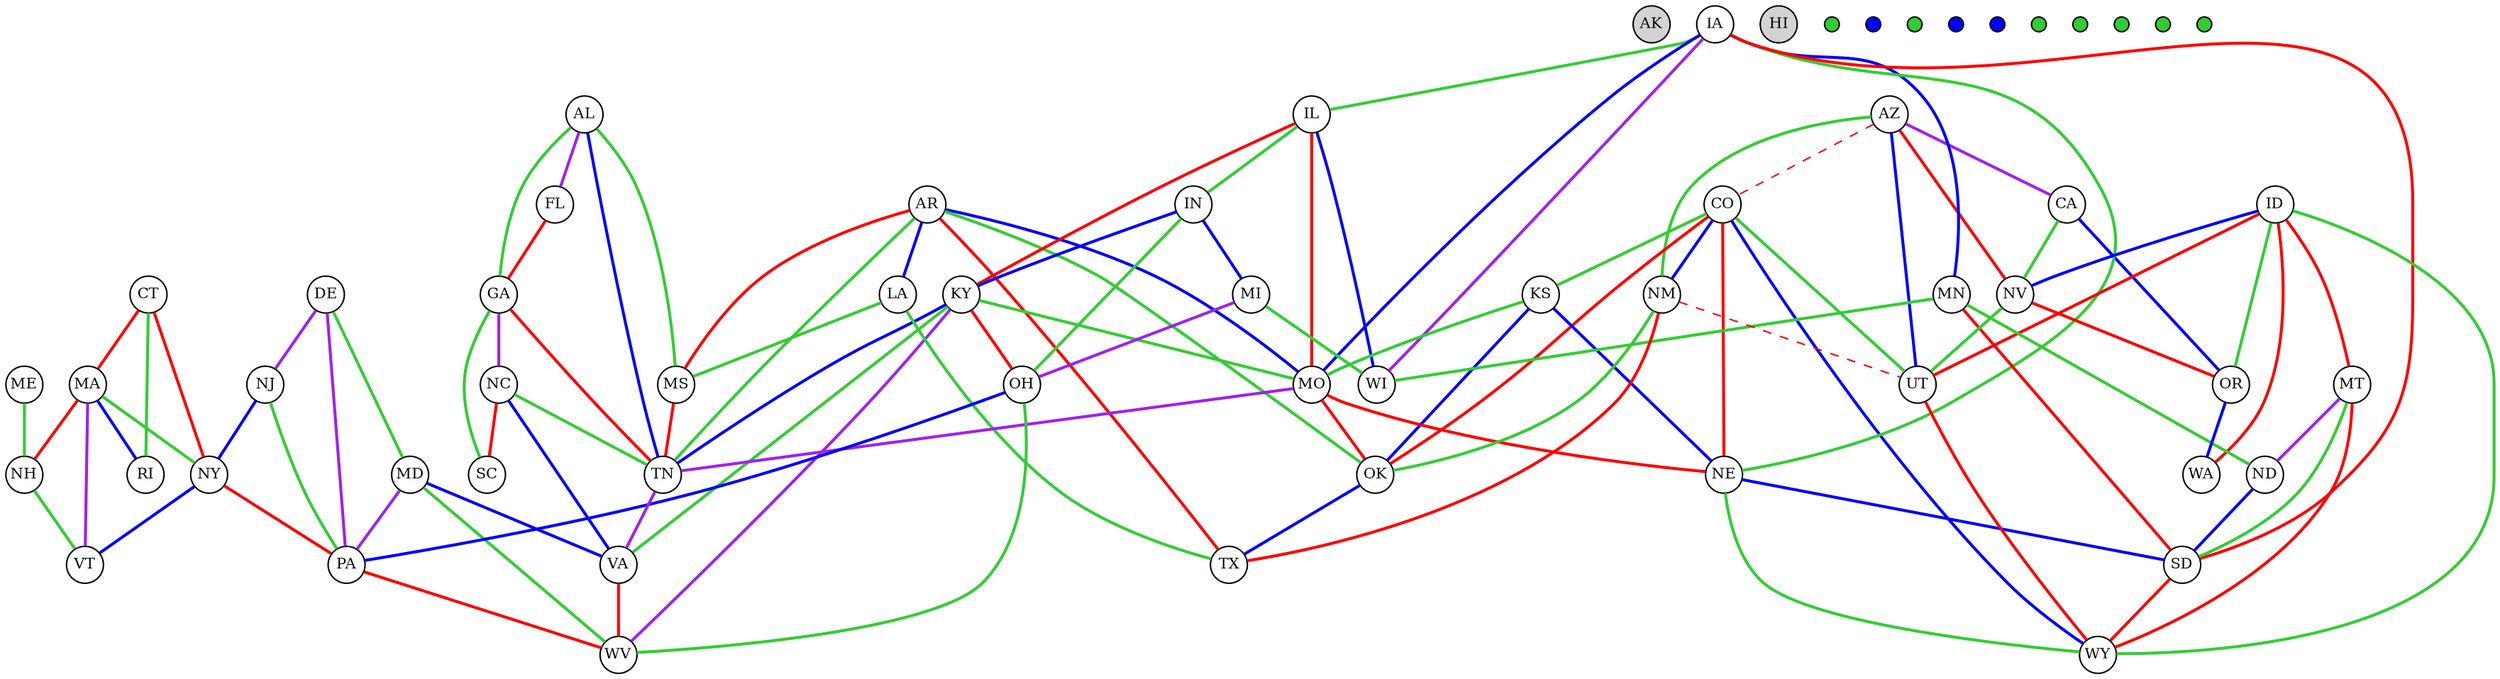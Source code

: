 strict graph States {
    node [fixedsize=true fontsize=10 height=0.35 width=0.35]
    overlap=false
    penwidth=7

    AK [pos="0.0,50.0" style=filled fillcolor=lightgray]
    AL [pos="350.0,50.0"]
    AR [pos="250.0,100.0"]
    AZ [pos="100.0,100.0"]
    CA [pos="0.0,150.0"]
    CO [pos="150.0,150.0"]
    CT [pos="500.0,250.0"]
    DE [pos="550.0,200.0"]
    FL [pos="450.0,0.0"]
    GA [pos="400.0,50.0"]
    HI [pos="100.0,50.0" style=filled fillcolor=lightgray]
    IA [pos="250.0,200.0"]
    ID [pos="50.0,200.0"]
    IL [pos="300.0,200.0"]
    IN [pos="350.0,200.0"]
    KS [pos="200.0,150.0"]
    KY [pos="350.0,150.0"]
    LA [pos="250.0,50.0"]
    MA [pos="550.0,300.0"]
    MD [pos="500.0,200.0"]
    ME [pos="550.0,350.0"]
    MI [pos="350.0,300.0"]
    MN [pos="250.0,300.0"]
    MO [pos="250.0,150.0"]
    MS [pos="300.0,50.0"]
    MT [pos="100.0,250.0"]
    NC [pos="500.0,100.0"]
    ND [pos="200.0,300.0"]
    NE [pos="200.0,200.0"]
    NH [pos="500.0,350.0"]
    NJ [pos="450.0,250.0"]
    NM [pos="150.0,100.0"]
    NV [pos="50.0,150.0"]
    NY [pos="450.0,300.0"]
    OH [pos="400.0,200.0"]
    OK [pos="200.0,100.0"]
    OR [pos="0.0,200.0"]
    PA [pos="400.0,250.0"]
    RI [pos="550.0,250.0"]
    SC [pos="450.0,50.0"]
    SD [pos="200.0,250.0"]
    TN [pos="350.0,100.0"]
    TX [pos="200.0,50.0"]
    UT [pos="100.0,150.0"]
    VA [pos="500.0,150.0"]
    VT [pos="450.0,350.0"]
    WA [pos="0.0,250.0"]
    WI [pos="300.0,300.0"]
    WV [pos="450.0,200.0"]
    WY [pos="150.0,200.0"]

    AL -- FL [style=bold color=purple]
    AL -- GA [style=bold color=limegreen]
    AL -- MS [style=bold color=limegreen]
    AL -- TN [style=bold color=blue]
    AR -- LA [style=bold color=blue]
    AR -- MO [style=bold color=blue]
    AR -- MS [style=bold color=red]
    AR -- OK [style=bold color=limegreen]
    AR -- TN [style=bold color=limegreen]
        ARTN [pos="300,100" style=filled fillcolor=limegreen height=0.13999999999999999 width=0.13999999999999999 label=""]
    AR -- TX [style=bold color=red]
    AZ -- CA [style=bold color=purple]
    AZ -- NM [style=bold color=limegreen]
    AZ -- NV [style=bold color=red]
    AZ -- UT [style=bold color=blue]
    CA -- NV [style=bold color=limegreen]
    CA -- OR [style=bold color=blue]
    CO -- KS [style=bold color=limegreen]
    CO -- NE [style=bold color=red]
    CO -- NM [style=bold color=blue]
    CO -- OK [style=bold color=red]
    CO -- UT [style=bold color=limegreen]
    CO -- WY [style=bold color=blue]
    CT -- MA [style=bold color=red]
    CT -- NY [style=bold color=red]
    CT -- RI [style=bold color=limegreen]
    DE -- MD [style=bold color=limegreen]
    DE -- NJ [style=bold color=purple]
    DE -- PA [style=bold color=purple]
    FL -- GA [style=bold color=red]
    GA -- NC [style=bold color=purple]
    GA -- SC [style=bold color=limegreen]
    GA -- TN [style=bold color=red]
    IA -- IL [style=bold color=limegreen]
    IA -- MN [style=bold color=blue]
        IAMN [pos="250,250" style=filled fillcolor=blue height=0.13999999999999999 width=0.13999999999999999 label=""]
    IA -- MO [style=bold color=blue]
    IA -- NE [style=bold color=limegreen]
    IA -- SD [style=bold color=red]
    IA -- WI [style=bold color=purple]
    ID -- MT [style=bold color=red]
    ID -- NV [style=bold color=blue]
    ID -- OR [style=bold color=limegreen]
    ID -- UT [style=bold color=red]
    ID -- WA [style=bold color=red]
    ID -- WY [style=bold color=limegreen]
        IDWY [pos="100,200" style=filled fillcolor=limegreen height=0.13999999999999999 width=0.13999999999999999 label=""]
    IL -- IN [style=bold color=limegreen]
    IL -- KY [style=bold color=red]
    IL -- MO [style=bold color=red]
    IL -- WI [style=bold color=blue]
        ILWI [pos="300,250" style=filled fillcolor=blue height=0.13999999999999999 width=0.13999999999999999 label=""]
    IN -- KY [style=bold color=blue]
    IN -- MI [style=bold color=blue]
        INMI [pos="350,250" style=filled fillcolor=blue height=0.13999999999999999 width=0.13999999999999999 label=""]
    IN -- OH [style=bold color=limegreen]
    KS -- MO [style=bold color=limegreen]
    KS -- NE [style=bold color=blue]
    KS -- OK [style=bold color=blue]
    KY -- MO [style=bold color=limegreen]
        KYMO [pos="300,150" style=filled fillcolor=limegreen height=0.13999999999999999 width=0.13999999999999999 label=""]
    KY -- OH [style=bold color=red]
    KY -- TN [style=bold color=blue]
    KY -- VA [style=bold color=limegreen]
        KYVA [pos="400,150" style=filled fillcolor=limegreen height=0.13999999999999999 width=0.13999999999999999 label=""]
        KYVA [pos="450,150" style=filled fillcolor=limegreen height=0.13999999999999999 width=0.13999999999999999 label=""]
    KY -- WV [style=bold color=purple]
    LA -- MS [style=bold color=limegreen]
    LA -- TX [style=bold color=limegreen]
    MA -- NH [style=bold color=red]
    MA -- NY [style=bold color=limegreen]
        MANY [pos="500,300" style=filled fillcolor=limegreen height=0.13999999999999999 width=0.13999999999999999 label=""]
    MA -- RI [style=bold color=blue]
    MA -- VT [style=bold color=purple]
    MD -- PA [style=bold color=purple]
    MD -- VA [style=bold color=blue]
    MD -- WV [style=bold color=limegreen]
    ME -- NH [style=bold color=limegreen]
    MI -- OH [style=bold color=purple]
    MI -- WI [style=bold color=limegreen]
    MN -- ND [style=bold color=limegreen]
    MN -- SD [style=bold color=red]
    MN -- WI [style=bold color=limegreen]
    MO -- NE [style=bold color=red]
    MO -- OK [style=bold color=red]
    MO -- TN [style=bold color=purple]
    MS -- TN [style=bold color=red]
    MT -- ND [style=bold color=purple]
    MT -- SD [style=bold color=limegreen]
        MTSD [pos="150,250" style=filled fillcolor=limegreen height=0.13999999999999999 width=0.13999999999999999 label=""]
    MT -- WY [style=bold color=red]
    NC -- SC [style=bold color=red]
    NC -- TN [style=bold color=limegreen]
        NCTN [pos="400,100" style=filled fillcolor=limegreen height=0.13999999999999999 width=0.13999999999999999 label=""]
        NCTN [pos="450,100" style=filled fillcolor=limegreen height=0.13999999999999999 width=0.13999999999999999 label=""]
    NC -- VA [style=bold color=blue]
    ND -- SD [style=bold color=blue]
    NE -- SD [style=bold color=blue]
    NE -- WY [style=bold color=limegreen]
    NH -- VT [style=bold color=limegreen]
    NJ -- NY [style=bold color=blue]
    NJ -- PA [style=bold color=limegreen]
    NM -- OK [style=bold color=limegreen]
    NM -- TX [style=bold color=red]
    NV -- OR [style=bold color=red]
    NV -- UT [style=bold color=limegreen]
    NY -- PA [style=bold color=red]
    NY -- VT [style=bold color=blue]
    OH -- PA [style=bold color=blue]
    OH -- WV [style=bold color=limegreen]
    OK -- TX [style=bold color=blue]
    OR -- WA [style=bold color=blue]
    PA -- WV [style=bold color=red]
    SD -- WY [style=bold color=red]
    TN -- VA [style=bold color=purple]
    UT -- WY [style=bold color=red]
    VA -- WV [style=bold color=red]


    AZ -- CO [color=red style=dashed]
    NM -- UT [color=red style=dashed]
}

